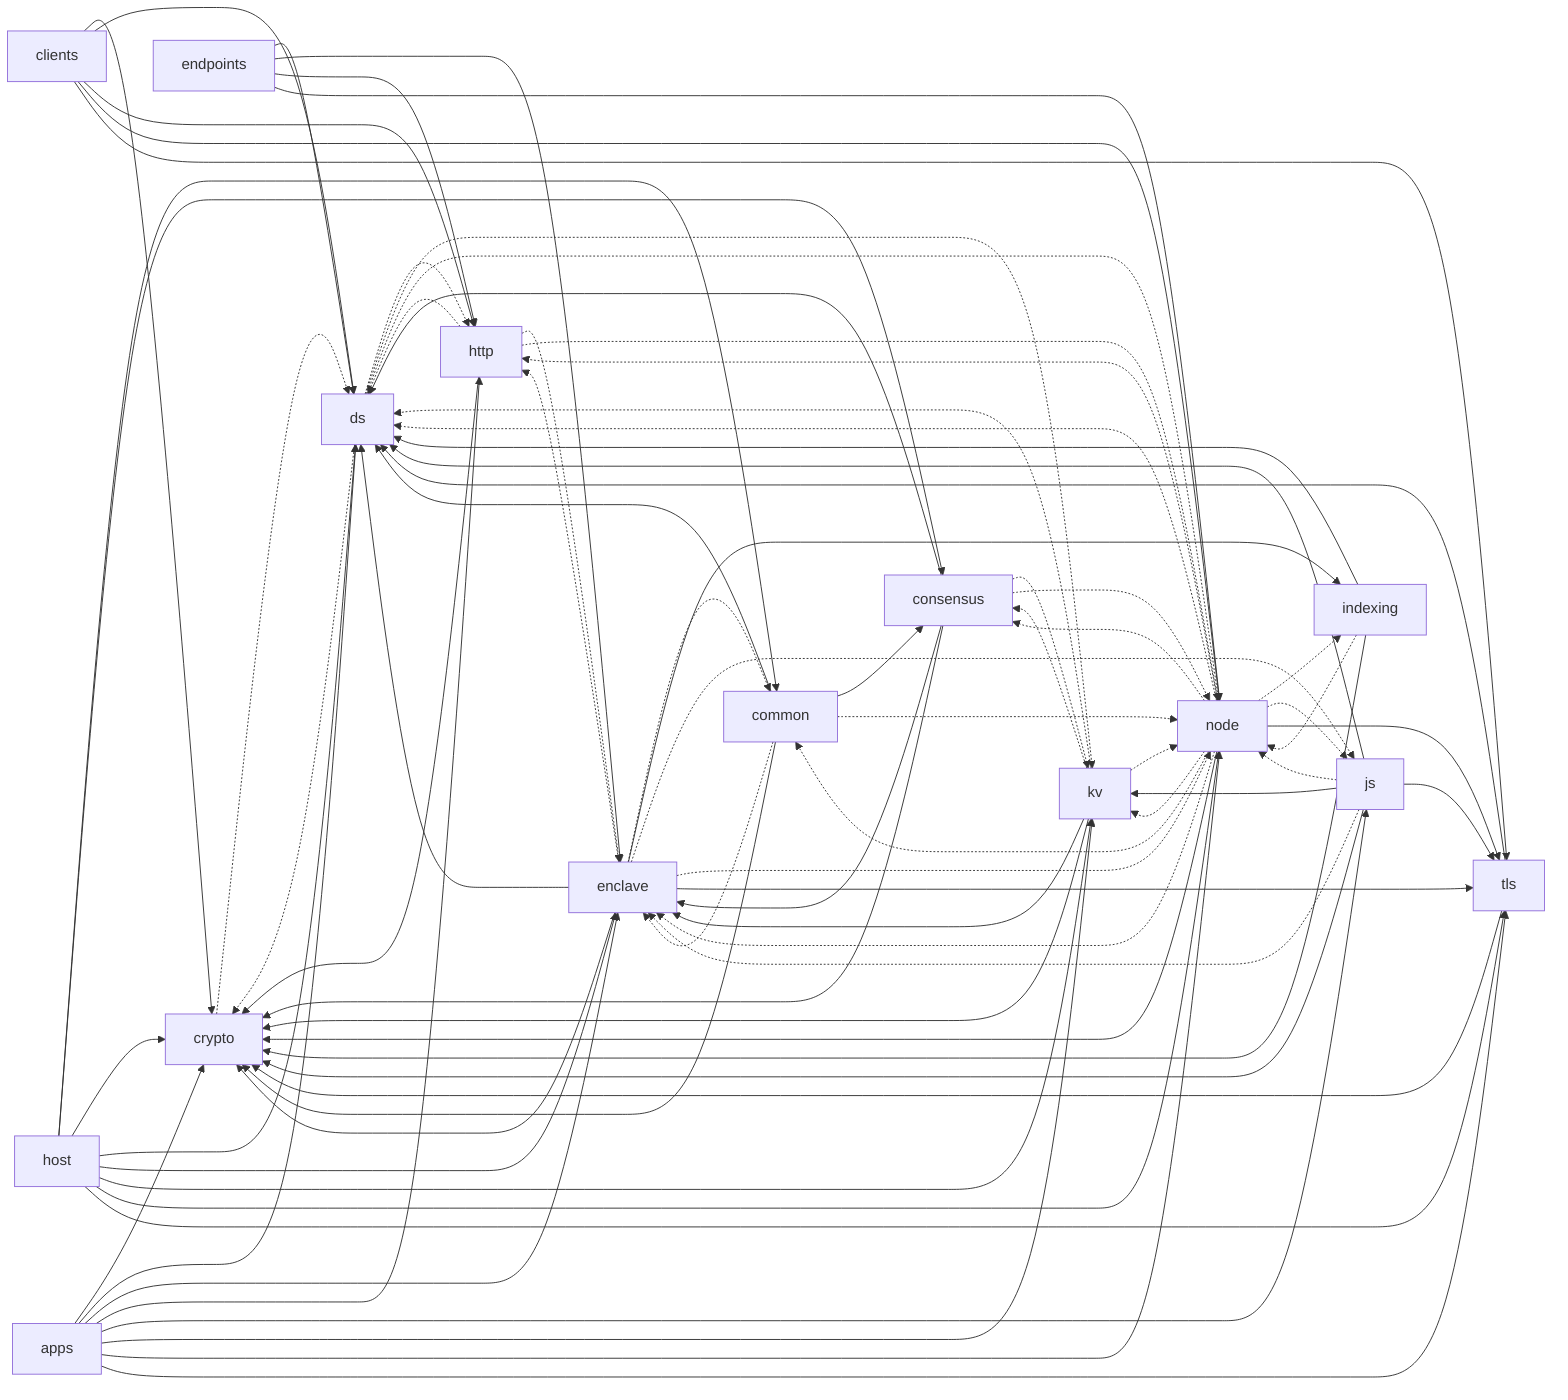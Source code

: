 graph LR
    crypto -.-> ds
    tls --> crypto
    tls --> ds
    ds -.-> crypto
    ds -.-> http
    ds -.-> kv
    ds -.-> node
    endpoints --> ds
    endpoints --> enclave
    endpoints --> http
    endpoints --> node
    indexing --> crypto
    indexing --> ds
    indexing -.-> node
    common --> consensus
    common --> crypto
    common --> ds
    common -.-> enclave
    common -.-> node
    http --> crypto
    http -.-> ds
    http -.-> enclave
    http -.-> node
    clients --> crypto
    clients --> ds
    clients --> http
    clients --> node
    clients --> tls
    consensus --> crypto
    consensus --> ds
    consensus --> enclave
    consensus -.-> kv
    consensus -.-> node
    kv -.-> consensus
    kv --> crypto
    kv -.-> ds
    kv --> enclave
    kv -.-> node
    js --> crypto
    js --> ds
    js -.-> enclave
    js --> kv
    js -.-> node
    js --> tls
    enclave -.-> common
    enclave --> crypto
    enclave --> ds
    enclave -.-> http
    enclave --> indexing
    enclave -.-> js
    enclave -.-> node
    enclave --> tls
    host --> common
    host --> consensus
    host --> crypto
    host --> ds
    host --> enclave
    host --> kv
    host --> node
    host --> tls
    apps --> crypto
    apps --> ds
    apps --> enclave
    apps --> http
    apps --> js
    apps --> kv
    apps --> node
    apps --> tls
    node -.-> common
    node -.-> consensus
    node --> crypto
    node -.-> ds
    node -.-> enclave
    node -.-> http
    node -.-> indexing
    node -.-> js
    node -.-> kv
    node --> tls